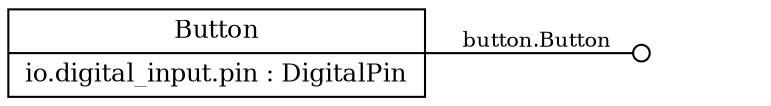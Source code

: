 //To create PNG: dot -Tpng led.dot > led.png

digraph g {

	graph [ rankdir = "LR"];
	
	node [ fontsize = "12" shape = "point"];
	edge [];
	
	// Definition of the group
	"Component" [
	label = "<f0> Button | <f1> io.digital_input.pin : DigitalPin"
	shape = "record"
	];

	// Definition of one port
	"PP1" [label = "" shape = "plaintext"];
	"Component" -> "PP1" [label = "button.Button" fontsize = "10" arrowhead = "odot"];

}
